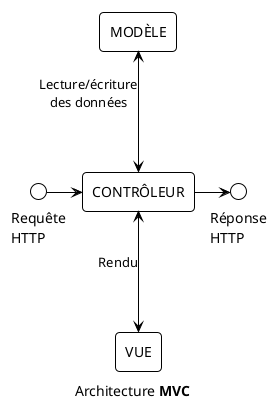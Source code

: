 @startuml
!theme plain
skinparam roundCorner 8
skinparam linetype ortho
circle "Requête\nHTTP" as RQ
circle "Réponse\nHTTP" as RS
rectangle MODÈLE as M
rectangle VUE as V
rectangle CONTRÔLEUR as C
RQ -> C
V <--u-> C : Rendu
C <--u-> M : Lecture/écriture\ndes données
C -> RS
caption Architecture **MVC**
@enduml
